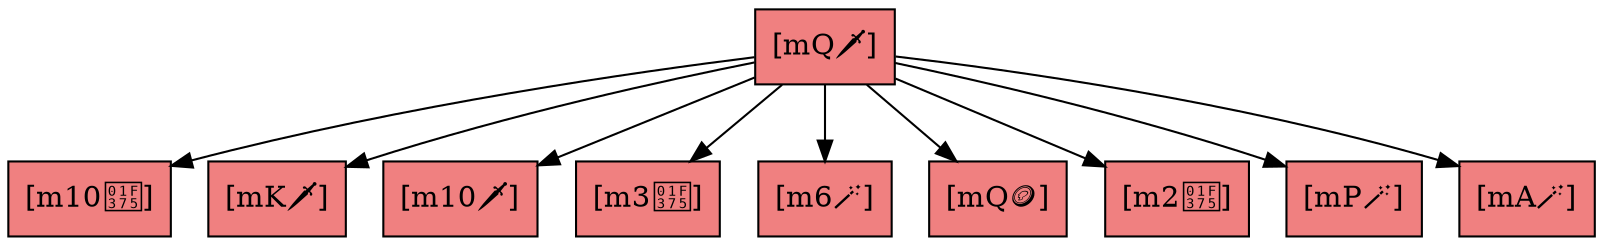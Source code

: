 
digraph CelticCross {
  node [shape=record, style=filled, fillcolor=lightcoral];
  "[mQ🗡️]" -> "[m10🍵]";
  "[mQ🗡️]" -> "[mK🗡️]";
  "[mQ🗡️]" -> "[m10🗡️]";
  "[mQ🗡️]" -> "[m3🍵]";
  "[mQ🗡️]" -> "[m6🪄]";
  "[mQ🗡️]" -> "[mQ🪙]";
  "[mQ🗡️]" -> "[m2🍵]";
  "[mQ🗡️]" -> "[mP🪄]";
  "[mQ🗡️]" -> "[mA🪄]";
}